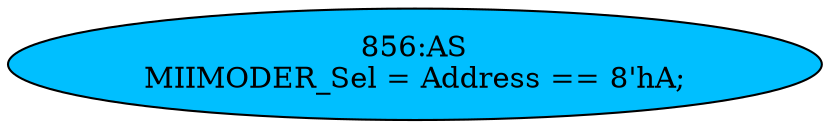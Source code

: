 strict digraph "" {
	node [label="\N"];
	"856:AS"	 [ast="<pyverilog.vparser.ast.Assign object at 0x7fbdee0c8910>",
		def_var="['MIIMODER_Sel']",
		fillcolor=deepskyblue,
		label="856:AS
MIIMODER_Sel = Address == 8'hA;",
		statements="[]",
		style=filled,
		typ=Assign,
		use_var="['Address']"];
}
